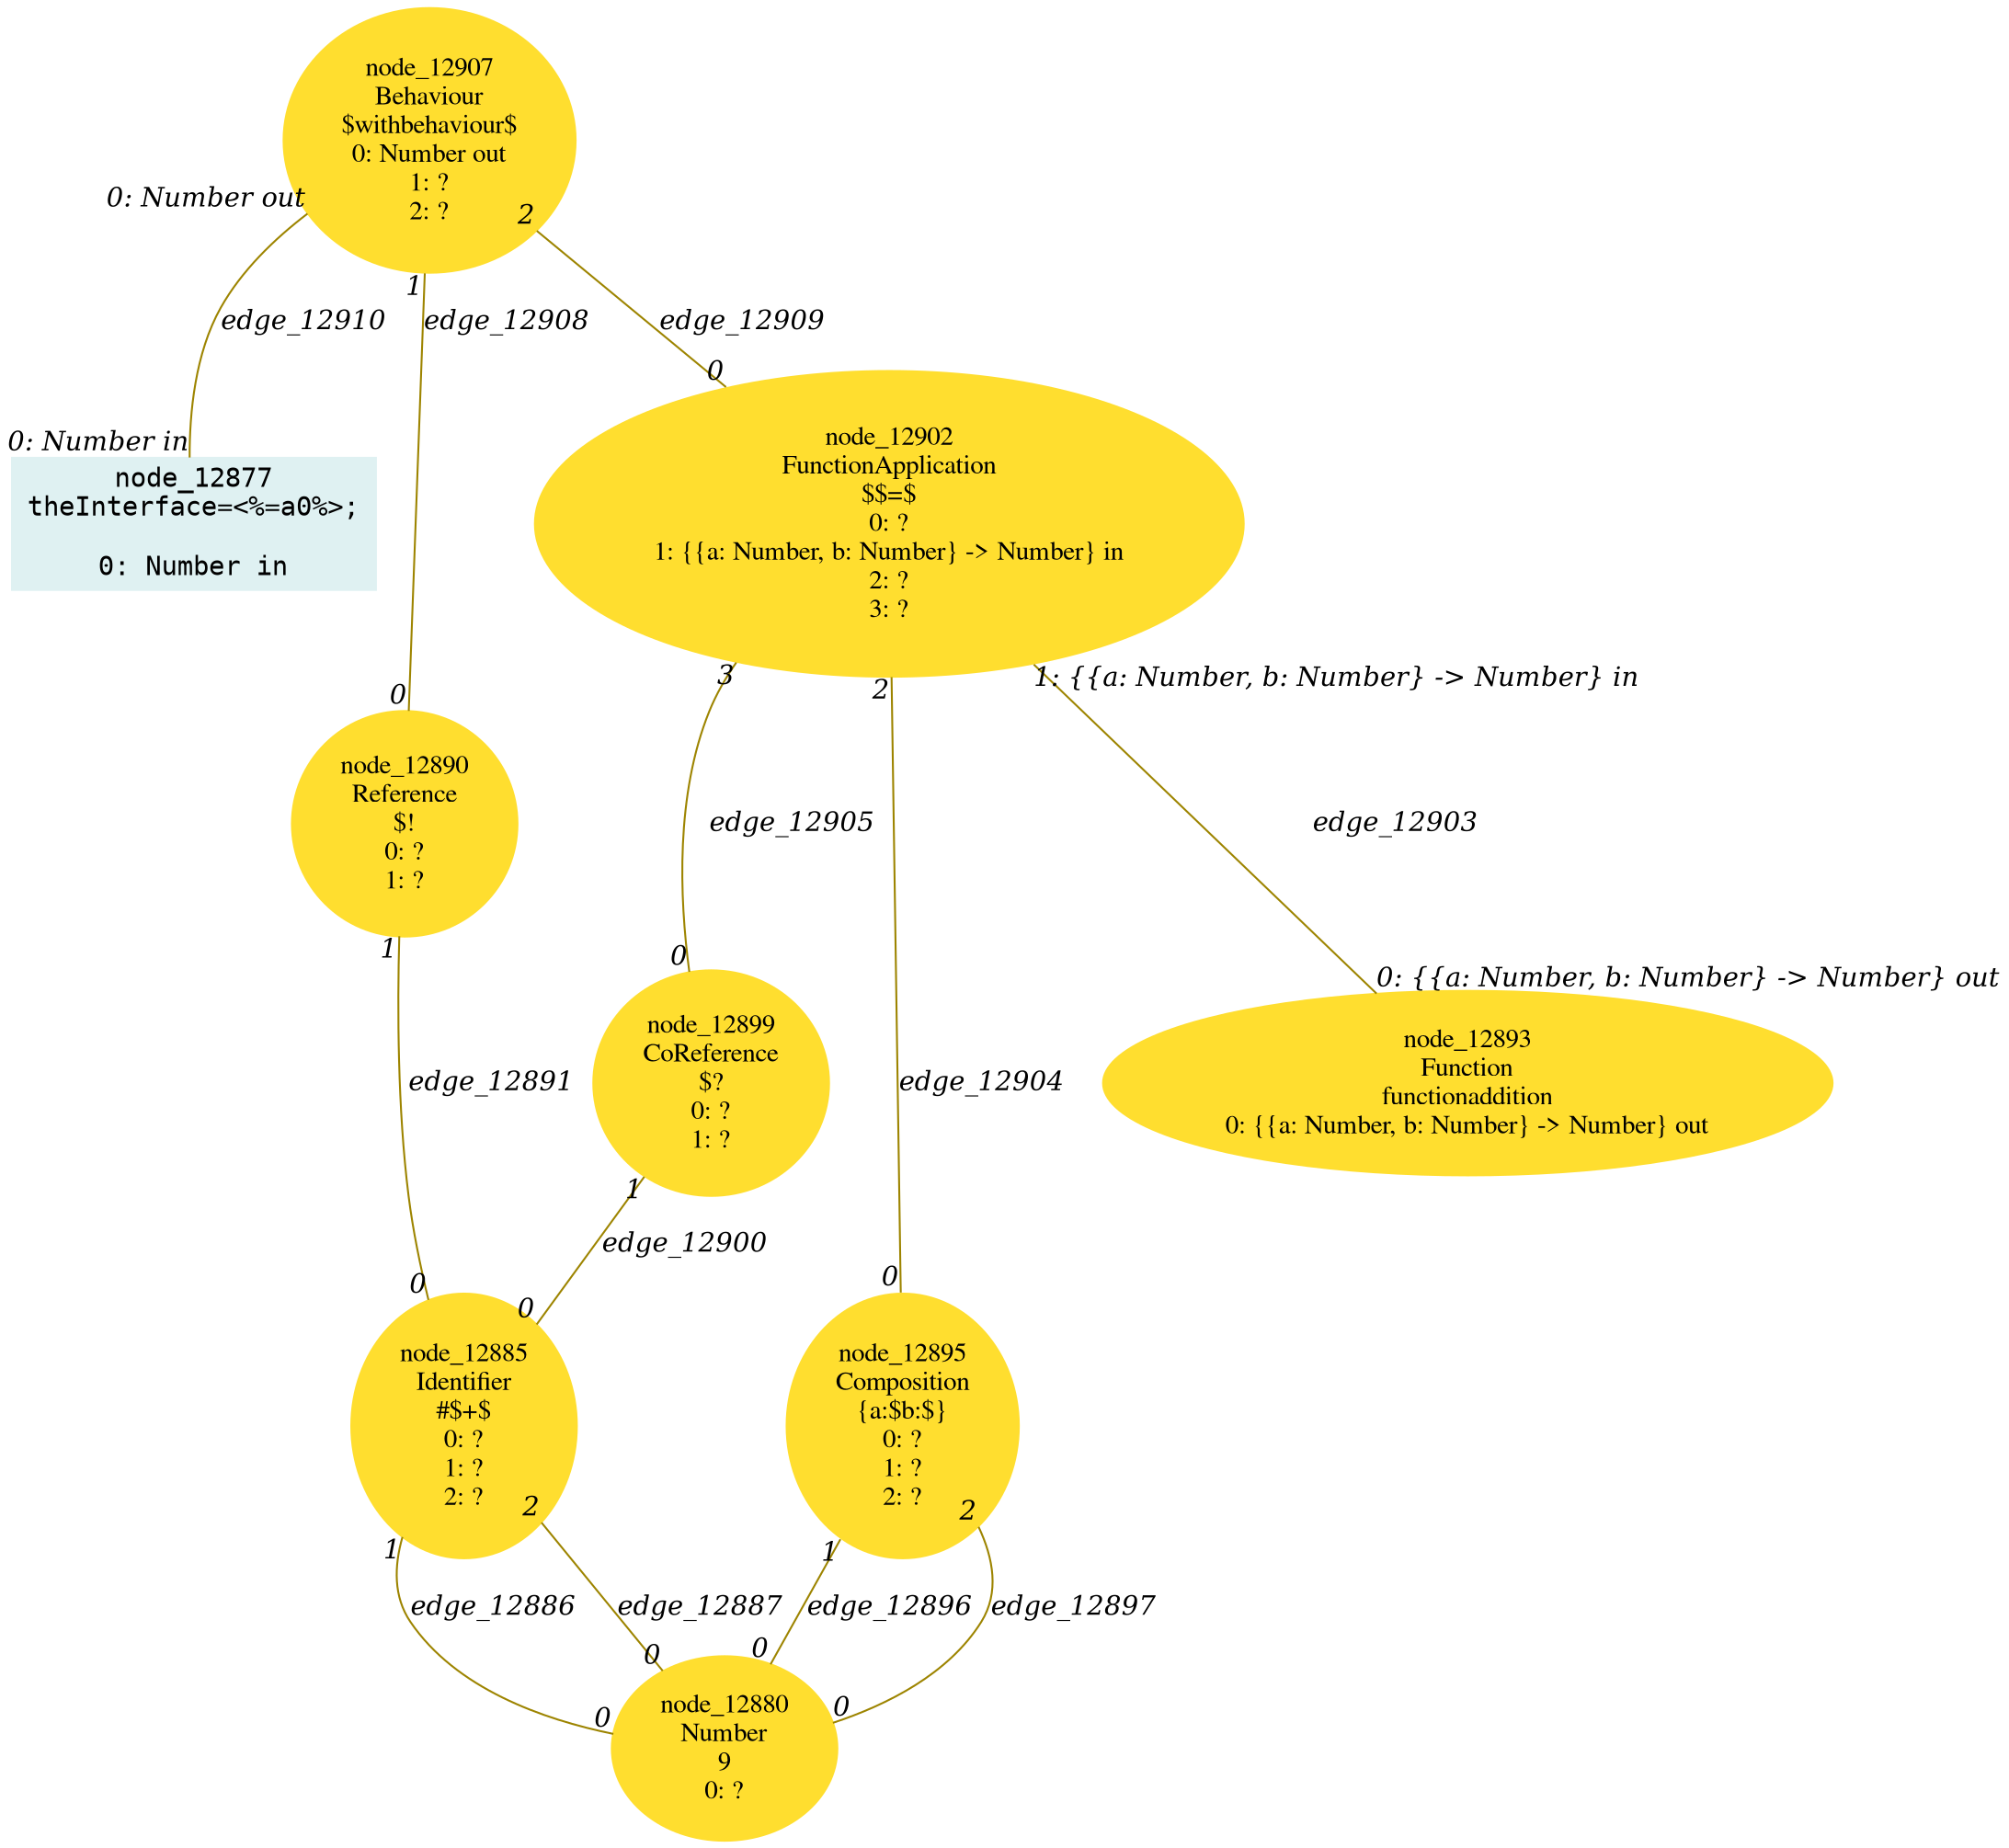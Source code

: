 digraph g{node_12877 [shape="box", style="filled", color="#dff1f2", fontname="Courier", label="node_12877
theInterface=<%=a0%>;

0: Number in" ]
node_12880 [shape="ellipse", style="filled", color="#ffde2f", fontname="Times", label="node_12880
Number
9
0: ?" ]
node_12885 [shape="ellipse", style="filled", color="#ffde2f", fontname="Times", label="node_12885
Identifier
#$+$
0: ?
1: ?
2: ?" ]
node_12890 [shape="ellipse", style="filled", color="#ffde2f", fontname="Times", label="node_12890
Reference
$!
0: ?
1: ?" ]
node_12893 [shape="ellipse", style="filled", color="#ffde2f", fontname="Times", label="node_12893
Function
functionaddition
0: {{a: Number, b: Number} -> Number} out" ]
node_12895 [shape="ellipse", style="filled", color="#ffde2f", fontname="Times", label="node_12895
Composition
{a:$b:$}
0: ?
1: ?
2: ?" ]
node_12899 [shape="ellipse", style="filled", color="#ffde2f", fontname="Times", label="node_12899
CoReference
$?
0: ?
1: ?" ]
node_12902 [shape="ellipse", style="filled", color="#ffde2f", fontname="Times", label="node_12902
FunctionApplication
$$=$
0: ?
1: {{a: Number, b: Number} -> Number} in
2: ?
3: ?" ]
node_12907 [shape="ellipse", style="filled", color="#ffde2f", fontname="Times", label="node_12907
Behaviour
$withbehaviour$
0: Number out
1: ?
2: ?" ]
node_12885 -> node_12880 [dir=none, arrowHead=none, fontname="Times-Italic", arrowsize=1, color="#9d8400", label="edge_12886",  headlabel="0", taillabel="1" ]
node_12885 -> node_12880 [dir=none, arrowHead=none, fontname="Times-Italic", arrowsize=1, color="#9d8400", label="edge_12887",  headlabel="0", taillabel="2" ]
node_12890 -> node_12885 [dir=none, arrowHead=none, fontname="Times-Italic", arrowsize=1, color="#9d8400", label="edge_12891",  headlabel="0", taillabel="1" ]
node_12895 -> node_12880 [dir=none, arrowHead=none, fontname="Times-Italic", arrowsize=1, color="#9d8400", label="edge_12896",  headlabel="0", taillabel="1" ]
node_12895 -> node_12880 [dir=none, arrowHead=none, fontname="Times-Italic", arrowsize=1, color="#9d8400", label="edge_12897",  headlabel="0", taillabel="2" ]
node_12899 -> node_12885 [dir=none, arrowHead=none, fontname="Times-Italic", arrowsize=1, color="#9d8400", label="edge_12900",  headlabel="0", taillabel="1" ]
node_12902 -> node_12893 [dir=none, arrowHead=none, fontname="Times-Italic", arrowsize=1, color="#9d8400", label="edge_12903",  headlabel="0: {{a: Number, b: Number} -> Number} out", taillabel="1: {{a: Number, b: Number} -> Number} in" ]
node_12902 -> node_12895 [dir=none, arrowHead=none, fontname="Times-Italic", arrowsize=1, color="#9d8400", label="edge_12904",  headlabel="0", taillabel="2" ]
node_12902 -> node_12899 [dir=none, arrowHead=none, fontname="Times-Italic", arrowsize=1, color="#9d8400", label="edge_12905",  headlabel="0", taillabel="3" ]
node_12907 -> node_12890 [dir=none, arrowHead=none, fontname="Times-Italic", arrowsize=1, color="#9d8400", label="edge_12908",  headlabel="0", taillabel="1" ]
node_12907 -> node_12902 [dir=none, arrowHead=none, fontname="Times-Italic", arrowsize=1, color="#9d8400", label="edge_12909",  headlabel="0", taillabel="2" ]
node_12907 -> node_12877 [dir=none, arrowHead=none, fontname="Times-Italic", arrowsize=1, color="#9d8400", label="edge_12910",  headlabel="0: Number in", taillabel="0: Number out" ]
}